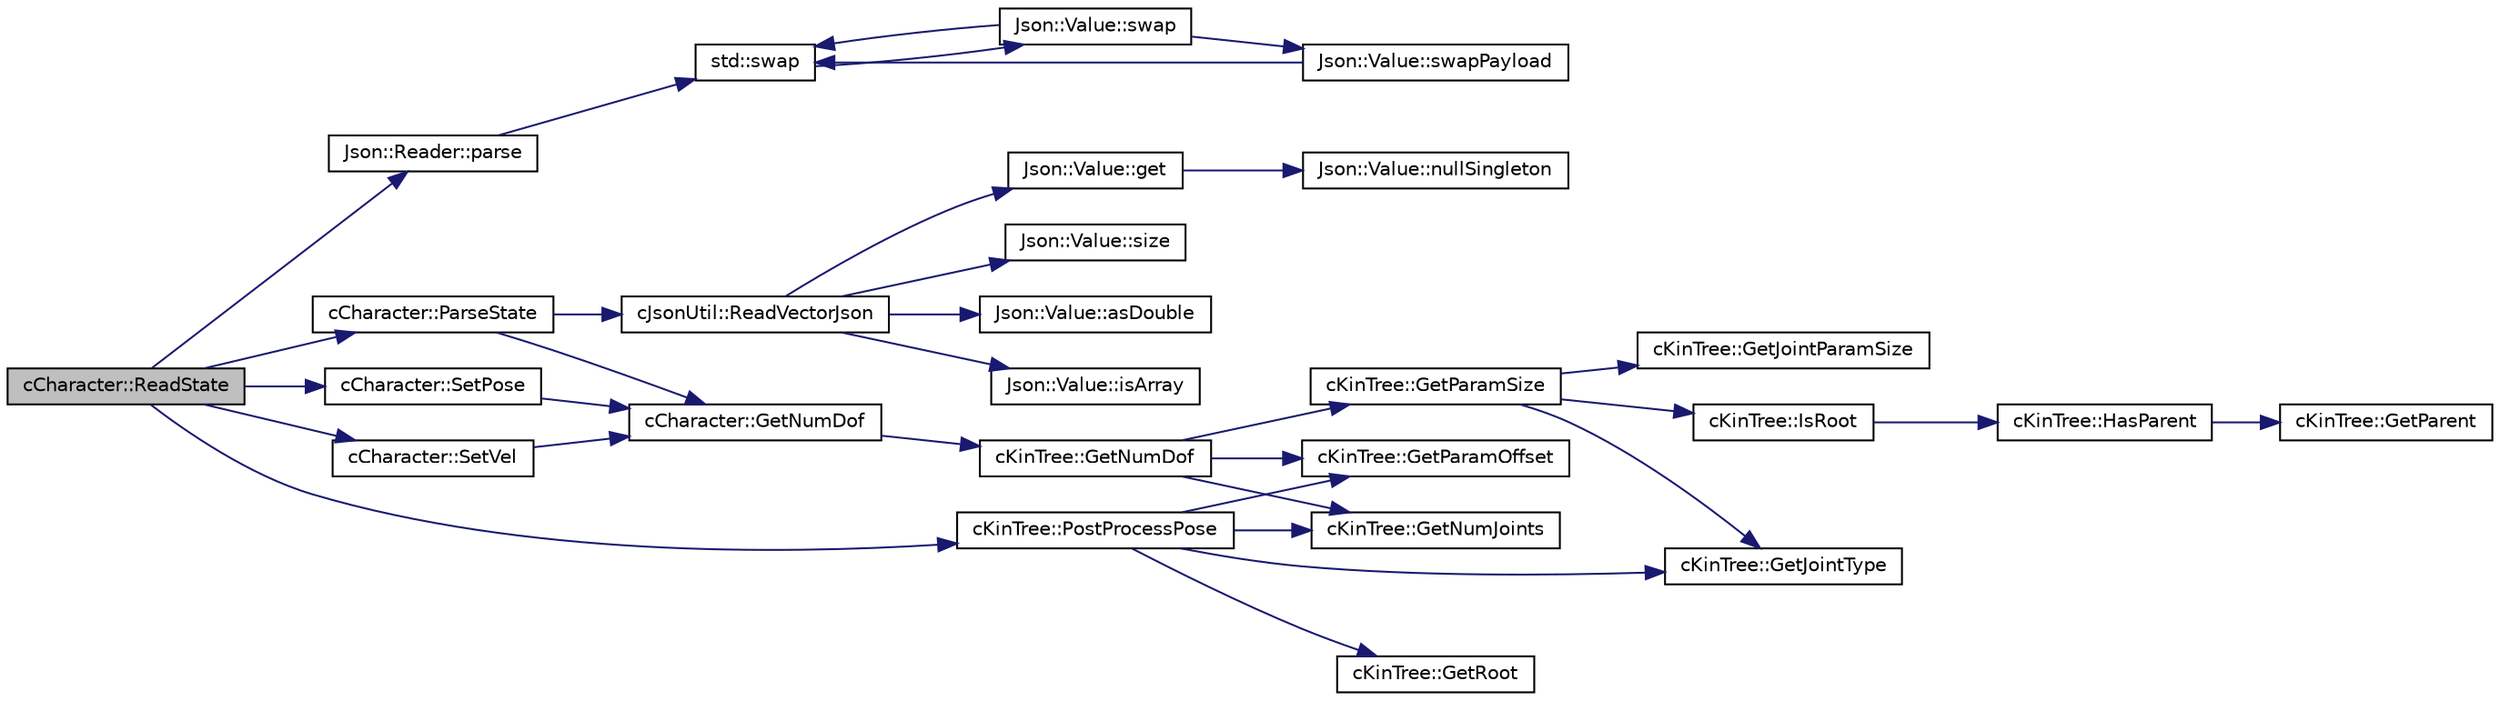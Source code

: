 digraph "cCharacter::ReadState"
{
 // LATEX_PDF_SIZE
  edge [fontname="Helvetica",fontsize="10",labelfontname="Helvetica",labelfontsize="10"];
  node [fontname="Helvetica",fontsize="10",shape=record];
  rankdir="LR";
  Node1 [label="cCharacter::ReadState",height=0.2,width=0.4,color="black", fillcolor="grey75", style="filled", fontcolor="black",tooltip=" "];
  Node1 -> Node2 [color="midnightblue",fontsize="10",style="solid",fontname="Helvetica"];
  Node2 [label="Json::Reader::parse",height=0.2,width=0.4,color="black", fillcolor="white", style="filled",URL="$class_json_1_1_reader.html#af1da6c976ad1e96c742804c3853eef94",tooltip="Read a Value from a JSON document."];
  Node2 -> Node3 [color="midnightblue",fontsize="10",style="solid",fontname="Helvetica"];
  Node3 [label="std::swap",height=0.2,width=0.4,color="black", fillcolor="white", style="filled",URL="$namespacestd.html#a22cc6fcbbb1f2f705c7888b615e43582",tooltip="Specialize std::swap() for Json::Value."];
  Node3 -> Node4 [color="midnightblue",fontsize="10",style="solid",fontname="Helvetica"];
  Node4 [label="Json::Value::swap",height=0.2,width=0.4,color="black", fillcolor="white", style="filled",URL="$class_json_1_1_value.html#aab841120d78e296e1bc06a373345e822",tooltip="Swap everything."];
  Node4 -> Node3 [color="midnightblue",fontsize="10",style="solid",fontname="Helvetica"];
  Node4 -> Node5 [color="midnightblue",fontsize="10",style="solid",fontname="Helvetica"];
  Node5 [label="Json::Value::swapPayload",height=0.2,width=0.4,color="black", fillcolor="white", style="filled",URL="$class_json_1_1_value.html#a5263476047f20e2fc6de470e4de34fe5",tooltip="Swap values but leave comments and source offsets in place."];
  Node5 -> Node3 [color="midnightblue",fontsize="10",style="solid",fontname="Helvetica"];
  Node1 -> Node6 [color="midnightblue",fontsize="10",style="solid",fontname="Helvetica"];
  Node6 [label="cCharacter::ParseState",height=0.2,width=0.4,color="black", fillcolor="white", style="filled",URL="$classc_character.html#a5f1937601607763914251e20311afc03",tooltip=" "];
  Node6 -> Node7 [color="midnightblue",fontsize="10",style="solid",fontname="Helvetica"];
  Node7 [label="cCharacter::GetNumDof",height=0.2,width=0.4,color="black", fillcolor="white", style="filled",URL="$classc_character.html#a599bb487669886ea5a6e827186713372",tooltip=" "];
  Node7 -> Node8 [color="midnightblue",fontsize="10",style="solid",fontname="Helvetica"];
  Node8 [label="cKinTree::GetNumDof",height=0.2,width=0.4,color="black", fillcolor="white", style="filled",URL="$classc_kin_tree.html#abb4cab7f985f62308d4b36fdcd5c6145",tooltip=" "];
  Node8 -> Node9 [color="midnightblue",fontsize="10",style="solid",fontname="Helvetica"];
  Node9 [label="cKinTree::GetNumJoints",height=0.2,width=0.4,color="black", fillcolor="white", style="filled",URL="$classc_kin_tree.html#ac840b501e27e6ce46d208b7d033f21d4",tooltip=" "];
  Node8 -> Node10 [color="midnightblue",fontsize="10",style="solid",fontname="Helvetica"];
  Node10 [label="cKinTree::GetParamOffset",height=0.2,width=0.4,color="black", fillcolor="white", style="filled",URL="$classc_kin_tree.html#aba4aced4cc6c401006617e288e84e723",tooltip=" "];
  Node8 -> Node11 [color="midnightblue",fontsize="10",style="solid",fontname="Helvetica"];
  Node11 [label="cKinTree::GetParamSize",height=0.2,width=0.4,color="black", fillcolor="white", style="filled",URL="$classc_kin_tree.html#ad5d21e19a354b6e8f5406e9167f12161",tooltip=" "];
  Node11 -> Node12 [color="midnightblue",fontsize="10",style="solid",fontname="Helvetica"];
  Node12 [label="cKinTree::GetJointParamSize",height=0.2,width=0.4,color="black", fillcolor="white", style="filled",URL="$classc_kin_tree.html#a9c308e9e4654d96bcc47ba02770a06ea",tooltip=" "];
  Node11 -> Node13 [color="midnightblue",fontsize="10",style="solid",fontname="Helvetica"];
  Node13 [label="cKinTree::GetJointType",height=0.2,width=0.4,color="black", fillcolor="white", style="filled",URL="$classc_kin_tree.html#a891d52af51a7a1bced694634c2f70ee9",tooltip=" "];
  Node11 -> Node14 [color="midnightblue",fontsize="10",style="solid",fontname="Helvetica"];
  Node14 [label="cKinTree::IsRoot",height=0.2,width=0.4,color="black", fillcolor="white", style="filled",URL="$classc_kin_tree.html#ab4c2a8b42b254dc54e15e71684045a0a",tooltip=" "];
  Node14 -> Node15 [color="midnightblue",fontsize="10",style="solid",fontname="Helvetica"];
  Node15 [label="cKinTree::HasParent",height=0.2,width=0.4,color="black", fillcolor="white", style="filled",URL="$classc_kin_tree.html#a434aca959d5ef55a491381c7b8d90527",tooltip=" "];
  Node15 -> Node16 [color="midnightblue",fontsize="10",style="solid",fontname="Helvetica"];
  Node16 [label="cKinTree::GetParent",height=0.2,width=0.4,color="black", fillcolor="white", style="filled",URL="$classc_kin_tree.html#a593b283c1ce6a9fa8eb75cb9dc7396f6",tooltip=" "];
  Node6 -> Node17 [color="midnightblue",fontsize="10",style="solid",fontname="Helvetica"];
  Node17 [label="cJsonUtil::ReadVectorJson",height=0.2,width=0.4,color="black", fillcolor="white", style="filled",URL="$classc_json_util.html#aef3b900aeff3937ca297a2d7bfbc8e03",tooltip=" "];
  Node17 -> Node18 [color="midnightblue",fontsize="10",style="solid",fontname="Helvetica"];
  Node18 [label="Json::Value::asDouble",height=0.2,width=0.4,color="black", fillcolor="white", style="filled",URL="$class_json_1_1_value.html#afd24002a18aef907ad746b1cb9eda0a2",tooltip=" "];
  Node17 -> Node19 [color="midnightblue",fontsize="10",style="solid",fontname="Helvetica"];
  Node19 [label="Json::Value::get",height=0.2,width=0.4,color="black", fillcolor="white", style="filled",URL="$class_json_1_1_value.html#a034eb7bf85a44fa759bdaa232788ca66",tooltip=" "];
  Node19 -> Node20 [color="midnightblue",fontsize="10",style="solid",fontname="Helvetica"];
  Node20 [label="Json::Value::nullSingleton",height=0.2,width=0.4,color="black", fillcolor="white", style="filled",URL="$class_json_1_1_value.html#af2f124567acc35d021a424e53ebdfcab",tooltip="Prefer this to null or nullRef."];
  Node17 -> Node21 [color="midnightblue",fontsize="10",style="solid",fontname="Helvetica"];
  Node21 [label="Json::Value::isArray",height=0.2,width=0.4,color="black", fillcolor="white", style="filled",URL="$class_json_1_1_value.html#a1627eb9d6568d6d0252fa8bb711c0a59",tooltip=" "];
  Node17 -> Node22 [color="midnightblue",fontsize="10",style="solid",fontname="Helvetica"];
  Node22 [label="Json::Value::size",height=0.2,width=0.4,color="black", fillcolor="white", style="filled",URL="$class_json_1_1_value.html#a0ec2808e1d7efa4e9fad938d6667be44",tooltip="Number of values in array or object."];
  Node1 -> Node23 [color="midnightblue",fontsize="10",style="solid",fontname="Helvetica"];
  Node23 [label="cKinTree::PostProcessPose",height=0.2,width=0.4,color="black", fillcolor="white", style="filled",URL="$classc_kin_tree.html#a5c432a278fae28a5a27cf5285deb57b7",tooltip=" "];
  Node23 -> Node13 [color="midnightblue",fontsize="10",style="solid",fontname="Helvetica"];
  Node23 -> Node9 [color="midnightblue",fontsize="10",style="solid",fontname="Helvetica"];
  Node23 -> Node10 [color="midnightblue",fontsize="10",style="solid",fontname="Helvetica"];
  Node23 -> Node24 [color="midnightblue",fontsize="10",style="solid",fontname="Helvetica"];
  Node24 [label="cKinTree::GetRoot",height=0.2,width=0.4,color="black", fillcolor="white", style="filled",URL="$classc_kin_tree.html#a81b9799b03d32762ac820eb0886f369c",tooltip=" "];
  Node1 -> Node25 [color="midnightblue",fontsize="10",style="solid",fontname="Helvetica"];
  Node25 [label="cCharacter::SetPose",height=0.2,width=0.4,color="black", fillcolor="white", style="filled",URL="$classc_character.html#a9bf4292e356a20cad67949e961244cab",tooltip=" "];
  Node25 -> Node7 [color="midnightblue",fontsize="10",style="solid",fontname="Helvetica"];
  Node1 -> Node26 [color="midnightblue",fontsize="10",style="solid",fontname="Helvetica"];
  Node26 [label="cCharacter::SetVel",height=0.2,width=0.4,color="black", fillcolor="white", style="filled",URL="$classc_character.html#ade58ddd1eaf1dae9f230a595e5a5cccc",tooltip=" "];
  Node26 -> Node7 [color="midnightblue",fontsize="10",style="solid",fontname="Helvetica"];
}

